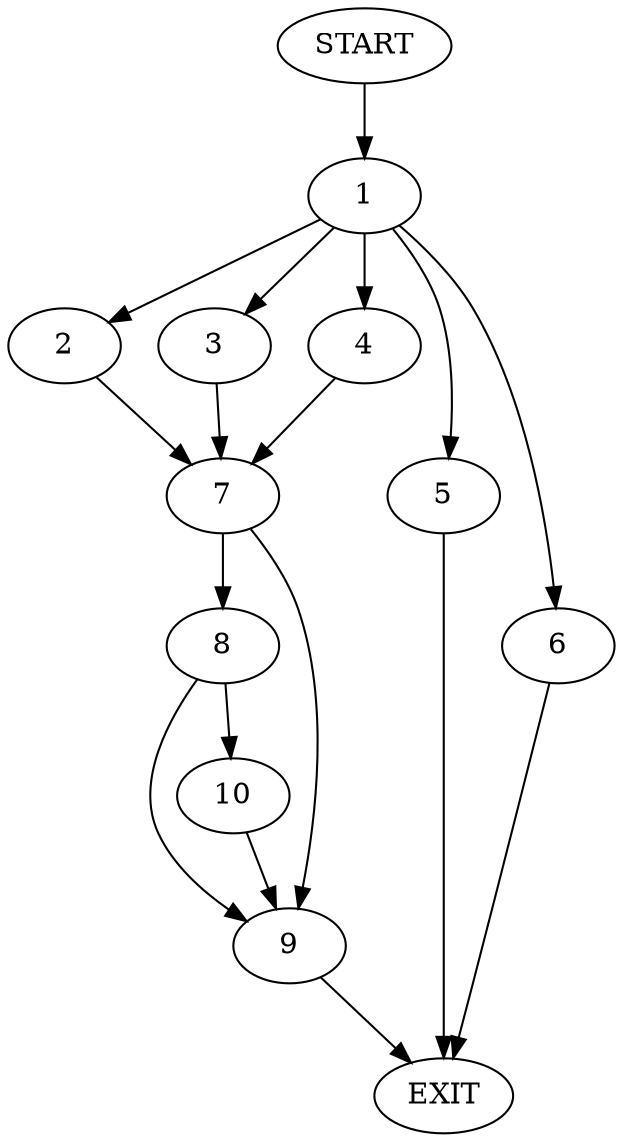 digraph {
0 [label="START"]
11 [label="EXIT"]
0 -> 1
1 -> 2
1 -> 3
1 -> 4
1 -> 5
1 -> 6
5 -> 11
2 -> 7
3 -> 7
6 -> 11
4 -> 7
7 -> 8
7 -> 9
8 -> 10
8 -> 9
9 -> 11
10 -> 9
}
